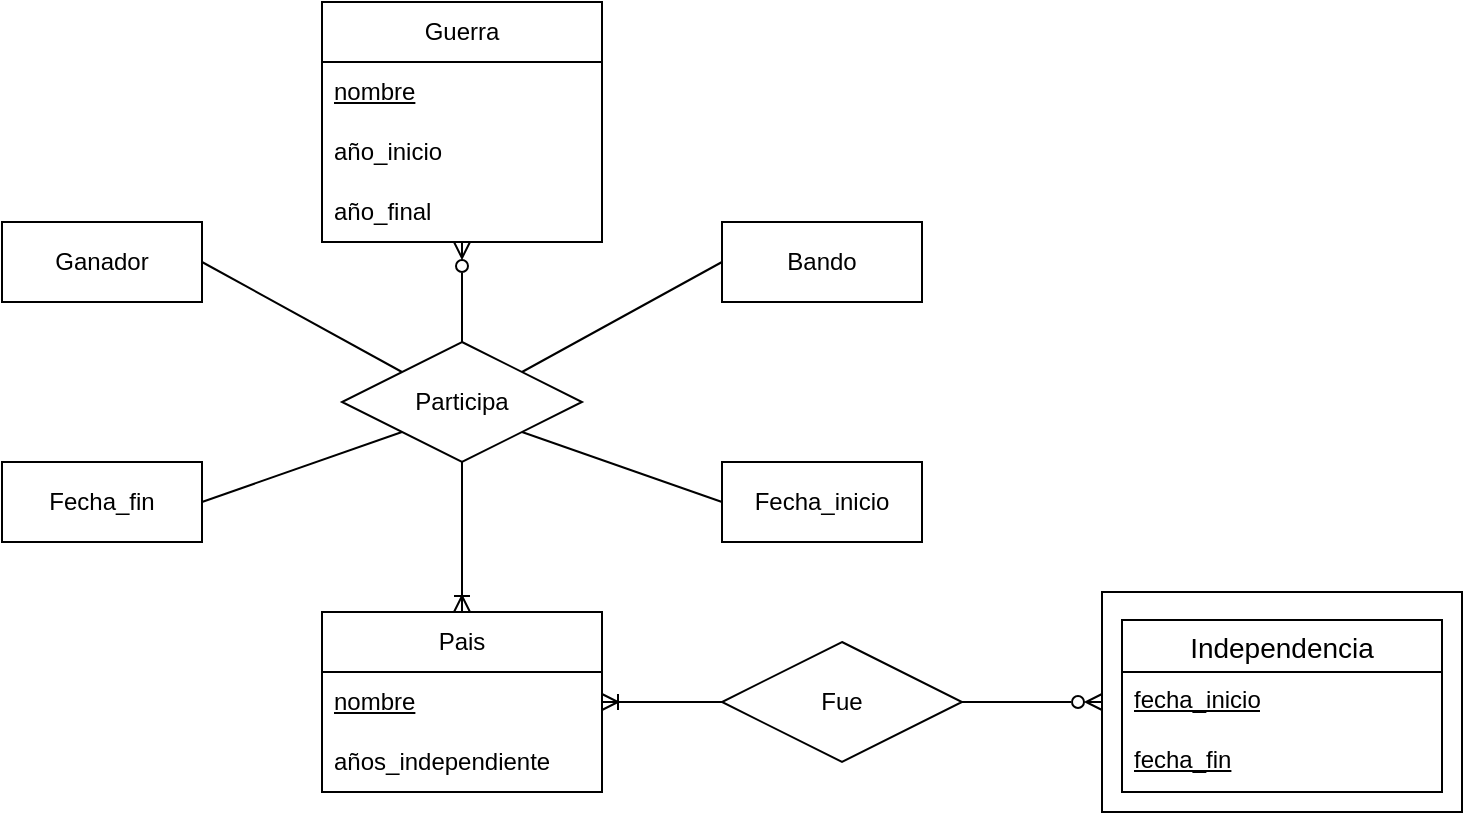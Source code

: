 <mxfile version="22.0.4" type="device" pages="2">
  <diagram id="xodAkxZxzh1Cj0b88DQv" name="Página-1">
    <mxGraphModel dx="2100" dy="1132" grid="1" gridSize="10" guides="1" tooltips="1" connect="1" arrows="1" fold="1" page="1" pageScale="1" pageWidth="827" pageHeight="1169" math="0" shadow="0">
      <root>
        <mxCell id="0" />
        <mxCell id="1" parent="0" />
        <mxCell id="SI2Jbk0fxi3ZAPeUlPYS-1" value="Guerra" style="swimlane;fontStyle=0;childLayout=stackLayout;horizontal=1;startSize=30;horizontalStack=0;resizeParent=1;resizeParentMax=0;resizeLast=0;collapsible=1;marginBottom=0;whiteSpace=wrap;html=1;" vertex="1" parent="1">
          <mxGeometry x="320" y="90" width="140" height="120" as="geometry" />
        </mxCell>
        <mxCell id="SI2Jbk0fxi3ZAPeUlPYS-2" value="&lt;u&gt;nombre&lt;/u&gt;" style="text;strokeColor=none;fillColor=none;align=left;verticalAlign=middle;spacingLeft=4;spacingRight=4;overflow=hidden;points=[[0,0.5],[1,0.5]];portConstraint=eastwest;rotatable=0;whiteSpace=wrap;html=1;" vertex="1" parent="SI2Jbk0fxi3ZAPeUlPYS-1">
          <mxGeometry y="30" width="140" height="30" as="geometry" />
        </mxCell>
        <mxCell id="SI2Jbk0fxi3ZAPeUlPYS-3" value="año_inicio" style="text;strokeColor=none;fillColor=none;align=left;verticalAlign=middle;spacingLeft=4;spacingRight=4;overflow=hidden;points=[[0,0.5],[1,0.5]];portConstraint=eastwest;rotatable=0;whiteSpace=wrap;html=1;" vertex="1" parent="SI2Jbk0fxi3ZAPeUlPYS-1">
          <mxGeometry y="60" width="140" height="30" as="geometry" />
        </mxCell>
        <mxCell id="SI2Jbk0fxi3ZAPeUlPYS-4" value="año_final" style="text;strokeColor=none;fillColor=none;align=left;verticalAlign=middle;spacingLeft=4;spacingRight=4;overflow=hidden;points=[[0,0.5],[1,0.5]];portConstraint=eastwest;rotatable=0;whiteSpace=wrap;html=1;" vertex="1" parent="SI2Jbk0fxi3ZAPeUlPYS-1">
          <mxGeometry y="90" width="140" height="30" as="geometry" />
        </mxCell>
        <mxCell id="SI2Jbk0fxi3ZAPeUlPYS-5" value="Pais" style="swimlane;fontStyle=0;childLayout=stackLayout;horizontal=1;startSize=30;horizontalStack=0;resizeParent=1;resizeParentMax=0;resizeLast=0;collapsible=1;marginBottom=0;whiteSpace=wrap;html=1;" vertex="1" parent="1">
          <mxGeometry x="320" y="395" width="140" height="90" as="geometry" />
        </mxCell>
        <mxCell id="SI2Jbk0fxi3ZAPeUlPYS-6" value="&lt;u&gt;nombre&lt;/u&gt;" style="text;strokeColor=none;fillColor=none;align=left;verticalAlign=middle;spacingLeft=4;spacingRight=4;overflow=hidden;points=[[0,0.5],[1,0.5]];portConstraint=eastwest;rotatable=0;whiteSpace=wrap;html=1;" vertex="1" parent="SI2Jbk0fxi3ZAPeUlPYS-5">
          <mxGeometry y="30" width="140" height="30" as="geometry" />
        </mxCell>
        <mxCell id="SI2Jbk0fxi3ZAPeUlPYS-7" value="años_independiente" style="text;strokeColor=none;fillColor=none;align=left;verticalAlign=middle;spacingLeft=4;spacingRight=4;overflow=hidden;points=[[0,0.5],[1,0.5]];portConstraint=eastwest;rotatable=0;whiteSpace=wrap;html=1;" vertex="1" parent="SI2Jbk0fxi3ZAPeUlPYS-5">
          <mxGeometry y="60" width="140" height="30" as="geometry" />
        </mxCell>
        <mxCell id="SI2Jbk0fxi3ZAPeUlPYS-14" value="" style="whiteSpace=wrap;html=1;align=center;" vertex="1" parent="1">
          <mxGeometry x="710" y="385" width="180" height="110" as="geometry" />
        </mxCell>
        <mxCell id="SI2Jbk0fxi3ZAPeUlPYS-15" value="Independencia" style="swimlane;fontStyle=0;childLayout=stackLayout;horizontal=1;startSize=26;horizontalStack=0;resizeParent=1;resizeParentMax=0;resizeLast=0;collapsible=1;marginBottom=0;align=center;fontSize=14;" vertex="1" parent="1">
          <mxGeometry x="720" y="399" width="160" height="86" as="geometry" />
        </mxCell>
        <mxCell id="SI2Jbk0fxi3ZAPeUlPYS-16" value="&lt;u&gt;fecha_inicio&lt;/u&gt;" style="text;strokeColor=none;fillColor=none;spacingLeft=4;spacingRight=4;overflow=hidden;rotatable=0;points=[[0,0.5],[1,0.5]];portConstraint=eastwest;fontSize=12;whiteSpace=wrap;html=1;" vertex="1" parent="SI2Jbk0fxi3ZAPeUlPYS-15">
          <mxGeometry y="26" width="160" height="30" as="geometry" />
        </mxCell>
        <mxCell id="SI2Jbk0fxi3ZAPeUlPYS-17" value="&lt;u&gt;fecha_fin&lt;/u&gt;" style="text;strokeColor=none;fillColor=none;spacingLeft=4;spacingRight=4;overflow=hidden;rotatable=0;points=[[0,0.5],[1,0.5]];portConstraint=eastwest;fontSize=12;whiteSpace=wrap;html=1;" vertex="1" parent="SI2Jbk0fxi3ZAPeUlPYS-15">
          <mxGeometry y="56" width="160" height="30" as="geometry" />
        </mxCell>
        <mxCell id="SI2Jbk0fxi3ZAPeUlPYS-31" style="edgeStyle=orthogonalEdgeStyle;rounded=0;orthogonalLoop=1;jettySize=auto;html=1;endArrow=ERoneToMany;endFill=0;" edge="1" parent="1" source="SI2Jbk0fxi3ZAPeUlPYS-19" target="SI2Jbk0fxi3ZAPeUlPYS-5">
          <mxGeometry relative="1" as="geometry" />
        </mxCell>
        <mxCell id="SI2Jbk0fxi3ZAPeUlPYS-32" style="edgeStyle=orthogonalEdgeStyle;rounded=0;orthogonalLoop=1;jettySize=auto;html=1;endArrow=ERzeroToMany;endFill=0;" edge="1" parent="1" source="SI2Jbk0fxi3ZAPeUlPYS-19" target="SI2Jbk0fxi3ZAPeUlPYS-1">
          <mxGeometry relative="1" as="geometry" />
        </mxCell>
        <mxCell id="SI2Jbk0fxi3ZAPeUlPYS-19" value="Participa" style="shape=rhombus;perimeter=rhombusPerimeter;whiteSpace=wrap;html=1;align=center;" vertex="1" parent="1">
          <mxGeometry x="330" y="260" width="120" height="60" as="geometry" />
        </mxCell>
        <mxCell id="SI2Jbk0fxi3ZAPeUlPYS-29" style="edgeStyle=orthogonalEdgeStyle;rounded=0;orthogonalLoop=1;jettySize=auto;html=1;entryX=0;entryY=0.5;entryDx=0;entryDy=0;endArrow=ERzeroToMany;endFill=0;" edge="1" parent="1" source="SI2Jbk0fxi3ZAPeUlPYS-22" target="SI2Jbk0fxi3ZAPeUlPYS-14">
          <mxGeometry relative="1" as="geometry" />
        </mxCell>
        <mxCell id="SI2Jbk0fxi3ZAPeUlPYS-30" style="edgeStyle=orthogonalEdgeStyle;rounded=0;orthogonalLoop=1;jettySize=auto;html=1;endArrow=ERoneToMany;endFill=0;" edge="1" parent="1" source="SI2Jbk0fxi3ZAPeUlPYS-22" target="SI2Jbk0fxi3ZAPeUlPYS-5">
          <mxGeometry relative="1" as="geometry" />
        </mxCell>
        <mxCell id="SI2Jbk0fxi3ZAPeUlPYS-22" value="Fue" style="shape=rhombus;perimeter=rhombusPerimeter;whiteSpace=wrap;html=1;align=center;" vertex="1" parent="1">
          <mxGeometry x="520" y="410" width="120" height="60" as="geometry" />
        </mxCell>
        <mxCell id="SI2Jbk0fxi3ZAPeUlPYS-33" value="Fecha_inicio" style="whiteSpace=wrap;html=1;align=center;" vertex="1" parent="1">
          <mxGeometry x="520" y="320" width="100" height="40" as="geometry" />
        </mxCell>
        <mxCell id="SI2Jbk0fxi3ZAPeUlPYS-34" value="Fecha_fin" style="whiteSpace=wrap;html=1;align=center;" vertex="1" parent="1">
          <mxGeometry x="160" y="320" width="100" height="40" as="geometry" />
        </mxCell>
        <mxCell id="SI2Jbk0fxi3ZAPeUlPYS-36" value="" style="endArrow=none;html=1;rounded=0;exitX=1;exitY=0.5;exitDx=0;exitDy=0;entryX=0;entryY=1;entryDx=0;entryDy=0;" edge="1" parent="1" source="SI2Jbk0fxi3ZAPeUlPYS-34" target="SI2Jbk0fxi3ZAPeUlPYS-19">
          <mxGeometry width="50" height="50" relative="1" as="geometry">
            <mxPoint x="340" y="360" as="sourcePoint" />
            <mxPoint x="390" y="310" as="targetPoint" />
          </mxGeometry>
        </mxCell>
        <mxCell id="SI2Jbk0fxi3ZAPeUlPYS-37" value="" style="endArrow=none;html=1;rounded=0;entryX=0;entryY=0.5;entryDx=0;entryDy=0;exitX=1;exitY=1;exitDx=0;exitDy=0;" edge="1" parent="1" source="SI2Jbk0fxi3ZAPeUlPYS-19" target="SI2Jbk0fxi3ZAPeUlPYS-33">
          <mxGeometry width="50" height="50" relative="1" as="geometry">
            <mxPoint x="340" y="360" as="sourcePoint" />
            <mxPoint x="390" y="310" as="targetPoint" />
          </mxGeometry>
        </mxCell>
        <mxCell id="SI2Jbk0fxi3ZAPeUlPYS-38" value="Ganador" style="whiteSpace=wrap;html=1;align=center;" vertex="1" parent="1">
          <mxGeometry x="160" y="200" width="100" height="40" as="geometry" />
        </mxCell>
        <mxCell id="SI2Jbk0fxi3ZAPeUlPYS-39" value="" style="endArrow=none;html=1;rounded=0;entryX=1;entryY=0.5;entryDx=0;entryDy=0;exitX=0;exitY=0;exitDx=0;exitDy=0;" edge="1" parent="1" source="SI2Jbk0fxi3ZAPeUlPYS-19" target="SI2Jbk0fxi3ZAPeUlPYS-38">
          <mxGeometry width="50" height="50" relative="1" as="geometry">
            <mxPoint x="340" y="340" as="sourcePoint" />
            <mxPoint x="390" y="290" as="targetPoint" />
          </mxGeometry>
        </mxCell>
        <mxCell id="SI2Jbk0fxi3ZAPeUlPYS-40" value="Bando" style="whiteSpace=wrap;html=1;align=center;" vertex="1" parent="1">
          <mxGeometry x="520" y="200" width="100" height="40" as="geometry" />
        </mxCell>
        <mxCell id="SI2Jbk0fxi3ZAPeUlPYS-41" value="" style="endArrow=none;html=1;rounded=0;entryX=0;entryY=0.5;entryDx=0;entryDy=0;exitX=1;exitY=0;exitDx=0;exitDy=0;" edge="1" parent="1" source="SI2Jbk0fxi3ZAPeUlPYS-19" target="SI2Jbk0fxi3ZAPeUlPYS-40">
          <mxGeometry width="50" height="50" relative="1" as="geometry">
            <mxPoint x="340" y="340" as="sourcePoint" />
            <mxPoint x="390" y="290" as="targetPoint" />
          </mxGeometry>
        </mxCell>
      </root>
    </mxGraphModel>
  </diagram>
  <diagram id="iX0aM2fo2qfLLMMzfoPO" name="Página-2">
    <mxGraphModel dx="1050" dy="566" grid="1" gridSize="10" guides="1" tooltips="1" connect="1" arrows="1" fold="1" page="1" pageScale="1" pageWidth="827" pageHeight="1169" math="0" shadow="0">
      <root>
        <mxCell id="0" />
        <mxCell id="1" parent="0" />
      </root>
    </mxGraphModel>
  </diagram>
</mxfile>
